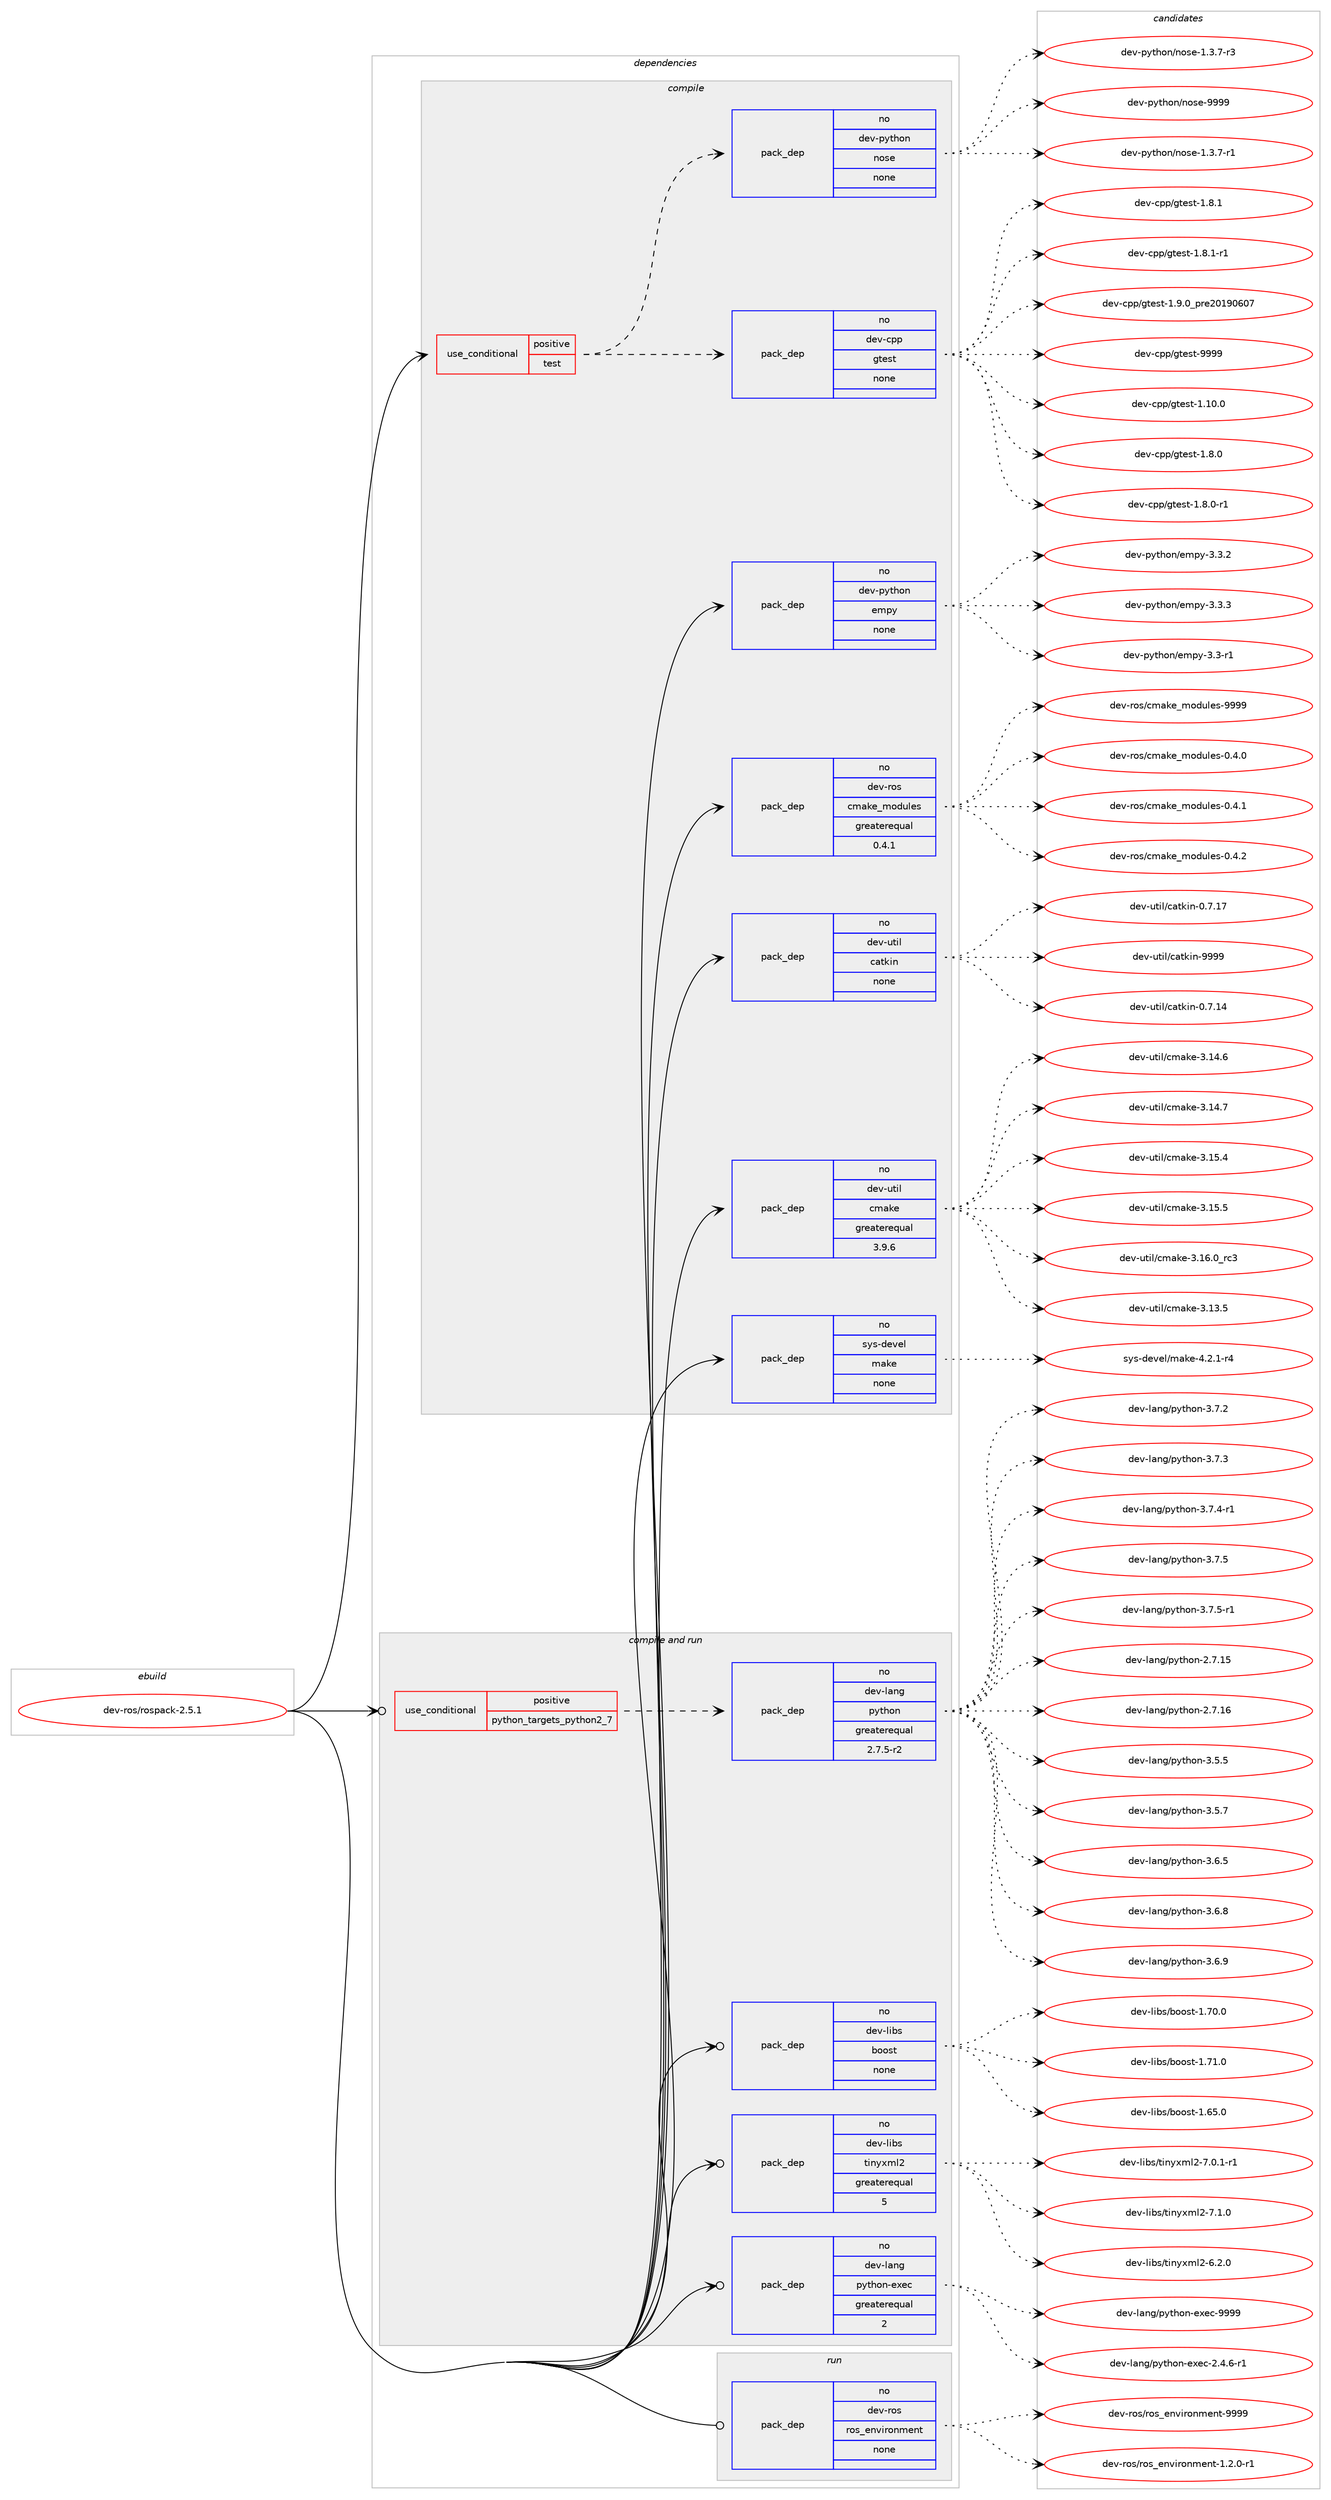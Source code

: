 digraph prolog {

# *************
# Graph options
# *************

newrank=true;
concentrate=true;
compound=true;
graph [rankdir=LR,fontname=Helvetica,fontsize=10,ranksep=1.5];#, ranksep=2.5, nodesep=0.2];
edge  [arrowhead=vee];
node  [fontname=Helvetica,fontsize=10];

# **********
# The ebuild
# **********

subgraph cluster_leftcol {
color=gray;
rank=same;
label=<<i>ebuild</i>>;
id [label="dev-ros/rospack-2.5.1", color=red, width=4, href="../dev-ros/rospack-2.5.1.svg"];
}

# ****************
# The dependencies
# ****************

subgraph cluster_midcol {
color=gray;
label=<<i>dependencies</i>>;
subgraph cluster_compile {
fillcolor="#eeeeee";
style=filled;
label=<<i>compile</i>>;
subgraph cond154828 {
dependency662541 [label=<<TABLE BORDER="0" CELLBORDER="1" CELLSPACING="0" CELLPADDING="4"><TR><TD ROWSPAN="3" CELLPADDING="10">use_conditional</TD></TR><TR><TD>positive</TD></TR><TR><TD>test</TD></TR></TABLE>>, shape=none, color=red];
subgraph pack495807 {
dependency662542 [label=<<TABLE BORDER="0" CELLBORDER="1" CELLSPACING="0" CELLPADDING="4" WIDTH="220"><TR><TD ROWSPAN="6" CELLPADDING="30">pack_dep</TD></TR><TR><TD WIDTH="110">no</TD></TR><TR><TD>dev-cpp</TD></TR><TR><TD>gtest</TD></TR><TR><TD>none</TD></TR><TR><TD></TD></TR></TABLE>>, shape=none, color=blue];
}
dependency662541:e -> dependency662542:w [weight=20,style="dashed",arrowhead="vee"];
subgraph pack495808 {
dependency662543 [label=<<TABLE BORDER="0" CELLBORDER="1" CELLSPACING="0" CELLPADDING="4" WIDTH="220"><TR><TD ROWSPAN="6" CELLPADDING="30">pack_dep</TD></TR><TR><TD WIDTH="110">no</TD></TR><TR><TD>dev-python</TD></TR><TR><TD>nose</TD></TR><TR><TD>none</TD></TR><TR><TD></TD></TR></TABLE>>, shape=none, color=blue];
}
dependency662541:e -> dependency662543:w [weight=20,style="dashed",arrowhead="vee"];
}
id:e -> dependency662541:w [weight=20,style="solid",arrowhead="vee"];
subgraph pack495809 {
dependency662544 [label=<<TABLE BORDER="0" CELLBORDER="1" CELLSPACING="0" CELLPADDING="4" WIDTH="220"><TR><TD ROWSPAN="6" CELLPADDING="30">pack_dep</TD></TR><TR><TD WIDTH="110">no</TD></TR><TR><TD>dev-python</TD></TR><TR><TD>empy</TD></TR><TR><TD>none</TD></TR><TR><TD></TD></TR></TABLE>>, shape=none, color=blue];
}
id:e -> dependency662544:w [weight=20,style="solid",arrowhead="vee"];
subgraph pack495810 {
dependency662545 [label=<<TABLE BORDER="0" CELLBORDER="1" CELLSPACING="0" CELLPADDING="4" WIDTH="220"><TR><TD ROWSPAN="6" CELLPADDING="30">pack_dep</TD></TR><TR><TD WIDTH="110">no</TD></TR><TR><TD>dev-ros</TD></TR><TR><TD>cmake_modules</TD></TR><TR><TD>greaterequal</TD></TR><TR><TD>0.4.1</TD></TR></TABLE>>, shape=none, color=blue];
}
id:e -> dependency662545:w [weight=20,style="solid",arrowhead="vee"];
subgraph pack495811 {
dependency662546 [label=<<TABLE BORDER="0" CELLBORDER="1" CELLSPACING="0" CELLPADDING="4" WIDTH="220"><TR><TD ROWSPAN="6" CELLPADDING="30">pack_dep</TD></TR><TR><TD WIDTH="110">no</TD></TR><TR><TD>dev-util</TD></TR><TR><TD>catkin</TD></TR><TR><TD>none</TD></TR><TR><TD></TD></TR></TABLE>>, shape=none, color=blue];
}
id:e -> dependency662546:w [weight=20,style="solid",arrowhead="vee"];
subgraph pack495812 {
dependency662547 [label=<<TABLE BORDER="0" CELLBORDER="1" CELLSPACING="0" CELLPADDING="4" WIDTH="220"><TR><TD ROWSPAN="6" CELLPADDING="30">pack_dep</TD></TR><TR><TD WIDTH="110">no</TD></TR><TR><TD>dev-util</TD></TR><TR><TD>cmake</TD></TR><TR><TD>greaterequal</TD></TR><TR><TD>3.9.6</TD></TR></TABLE>>, shape=none, color=blue];
}
id:e -> dependency662547:w [weight=20,style="solid",arrowhead="vee"];
subgraph pack495813 {
dependency662548 [label=<<TABLE BORDER="0" CELLBORDER="1" CELLSPACING="0" CELLPADDING="4" WIDTH="220"><TR><TD ROWSPAN="6" CELLPADDING="30">pack_dep</TD></TR><TR><TD WIDTH="110">no</TD></TR><TR><TD>sys-devel</TD></TR><TR><TD>make</TD></TR><TR><TD>none</TD></TR><TR><TD></TD></TR></TABLE>>, shape=none, color=blue];
}
id:e -> dependency662548:w [weight=20,style="solid",arrowhead="vee"];
}
subgraph cluster_compileandrun {
fillcolor="#eeeeee";
style=filled;
label=<<i>compile and run</i>>;
subgraph cond154829 {
dependency662549 [label=<<TABLE BORDER="0" CELLBORDER="1" CELLSPACING="0" CELLPADDING="4"><TR><TD ROWSPAN="3" CELLPADDING="10">use_conditional</TD></TR><TR><TD>positive</TD></TR><TR><TD>python_targets_python2_7</TD></TR></TABLE>>, shape=none, color=red];
subgraph pack495814 {
dependency662550 [label=<<TABLE BORDER="0" CELLBORDER="1" CELLSPACING="0" CELLPADDING="4" WIDTH="220"><TR><TD ROWSPAN="6" CELLPADDING="30">pack_dep</TD></TR><TR><TD WIDTH="110">no</TD></TR><TR><TD>dev-lang</TD></TR><TR><TD>python</TD></TR><TR><TD>greaterequal</TD></TR><TR><TD>2.7.5-r2</TD></TR></TABLE>>, shape=none, color=blue];
}
dependency662549:e -> dependency662550:w [weight=20,style="dashed",arrowhead="vee"];
}
id:e -> dependency662549:w [weight=20,style="solid",arrowhead="odotvee"];
subgraph pack495815 {
dependency662551 [label=<<TABLE BORDER="0" CELLBORDER="1" CELLSPACING="0" CELLPADDING="4" WIDTH="220"><TR><TD ROWSPAN="6" CELLPADDING="30">pack_dep</TD></TR><TR><TD WIDTH="110">no</TD></TR><TR><TD>dev-lang</TD></TR><TR><TD>python-exec</TD></TR><TR><TD>greaterequal</TD></TR><TR><TD>2</TD></TR></TABLE>>, shape=none, color=blue];
}
id:e -> dependency662551:w [weight=20,style="solid",arrowhead="odotvee"];
subgraph pack495816 {
dependency662552 [label=<<TABLE BORDER="0" CELLBORDER="1" CELLSPACING="0" CELLPADDING="4" WIDTH="220"><TR><TD ROWSPAN="6" CELLPADDING="30">pack_dep</TD></TR><TR><TD WIDTH="110">no</TD></TR><TR><TD>dev-libs</TD></TR><TR><TD>boost</TD></TR><TR><TD>none</TD></TR><TR><TD></TD></TR></TABLE>>, shape=none, color=blue];
}
id:e -> dependency662552:w [weight=20,style="solid",arrowhead="odotvee"];
subgraph pack495817 {
dependency662553 [label=<<TABLE BORDER="0" CELLBORDER="1" CELLSPACING="0" CELLPADDING="4" WIDTH="220"><TR><TD ROWSPAN="6" CELLPADDING="30">pack_dep</TD></TR><TR><TD WIDTH="110">no</TD></TR><TR><TD>dev-libs</TD></TR><TR><TD>tinyxml2</TD></TR><TR><TD>greaterequal</TD></TR><TR><TD>5</TD></TR></TABLE>>, shape=none, color=blue];
}
id:e -> dependency662553:w [weight=20,style="solid",arrowhead="odotvee"];
}
subgraph cluster_run {
fillcolor="#eeeeee";
style=filled;
label=<<i>run</i>>;
subgraph pack495818 {
dependency662554 [label=<<TABLE BORDER="0" CELLBORDER="1" CELLSPACING="0" CELLPADDING="4" WIDTH="220"><TR><TD ROWSPAN="6" CELLPADDING="30">pack_dep</TD></TR><TR><TD WIDTH="110">no</TD></TR><TR><TD>dev-ros</TD></TR><TR><TD>ros_environment</TD></TR><TR><TD>none</TD></TR><TR><TD></TD></TR></TABLE>>, shape=none, color=blue];
}
id:e -> dependency662554:w [weight=20,style="solid",arrowhead="odot"];
}
}

# **************
# The candidates
# **************

subgraph cluster_choices {
rank=same;
color=gray;
label=<<i>candidates</i>>;

subgraph choice495807 {
color=black;
nodesep=1;
choice10010111845991121124710311610111511645494649484648 [label="dev-cpp/gtest-1.10.0", color=red, width=4,href="../dev-cpp/gtest-1.10.0.svg"];
choice100101118459911211247103116101115116454946564648 [label="dev-cpp/gtest-1.8.0", color=red, width=4,href="../dev-cpp/gtest-1.8.0.svg"];
choice1001011184599112112471031161011151164549465646484511449 [label="dev-cpp/gtest-1.8.0-r1", color=red, width=4,href="../dev-cpp/gtest-1.8.0-r1.svg"];
choice100101118459911211247103116101115116454946564649 [label="dev-cpp/gtest-1.8.1", color=red, width=4,href="../dev-cpp/gtest-1.8.1.svg"];
choice1001011184599112112471031161011151164549465646494511449 [label="dev-cpp/gtest-1.8.1-r1", color=red, width=4,href="../dev-cpp/gtest-1.8.1-r1.svg"];
choice100101118459911211247103116101115116454946574648951121141015048495748544855 [label="dev-cpp/gtest-1.9.0_pre20190607", color=red, width=4,href="../dev-cpp/gtest-1.9.0_pre20190607.svg"];
choice1001011184599112112471031161011151164557575757 [label="dev-cpp/gtest-9999", color=red, width=4,href="../dev-cpp/gtest-9999.svg"];
dependency662542:e -> choice10010111845991121124710311610111511645494649484648:w [style=dotted,weight="100"];
dependency662542:e -> choice100101118459911211247103116101115116454946564648:w [style=dotted,weight="100"];
dependency662542:e -> choice1001011184599112112471031161011151164549465646484511449:w [style=dotted,weight="100"];
dependency662542:e -> choice100101118459911211247103116101115116454946564649:w [style=dotted,weight="100"];
dependency662542:e -> choice1001011184599112112471031161011151164549465646494511449:w [style=dotted,weight="100"];
dependency662542:e -> choice100101118459911211247103116101115116454946574648951121141015048495748544855:w [style=dotted,weight="100"];
dependency662542:e -> choice1001011184599112112471031161011151164557575757:w [style=dotted,weight="100"];
}
subgraph choice495808 {
color=black;
nodesep=1;
choice10010111845112121116104111110471101111151014549465146554511449 [label="dev-python/nose-1.3.7-r1", color=red, width=4,href="../dev-python/nose-1.3.7-r1.svg"];
choice10010111845112121116104111110471101111151014549465146554511451 [label="dev-python/nose-1.3.7-r3", color=red, width=4,href="../dev-python/nose-1.3.7-r3.svg"];
choice10010111845112121116104111110471101111151014557575757 [label="dev-python/nose-9999", color=red, width=4,href="../dev-python/nose-9999.svg"];
dependency662543:e -> choice10010111845112121116104111110471101111151014549465146554511449:w [style=dotted,weight="100"];
dependency662543:e -> choice10010111845112121116104111110471101111151014549465146554511451:w [style=dotted,weight="100"];
dependency662543:e -> choice10010111845112121116104111110471101111151014557575757:w [style=dotted,weight="100"];
}
subgraph choice495809 {
color=black;
nodesep=1;
choice1001011184511212111610411111047101109112121455146514511449 [label="dev-python/empy-3.3-r1", color=red, width=4,href="../dev-python/empy-3.3-r1.svg"];
choice1001011184511212111610411111047101109112121455146514650 [label="dev-python/empy-3.3.2", color=red, width=4,href="../dev-python/empy-3.3.2.svg"];
choice1001011184511212111610411111047101109112121455146514651 [label="dev-python/empy-3.3.3", color=red, width=4,href="../dev-python/empy-3.3.3.svg"];
dependency662544:e -> choice1001011184511212111610411111047101109112121455146514511449:w [style=dotted,weight="100"];
dependency662544:e -> choice1001011184511212111610411111047101109112121455146514650:w [style=dotted,weight="100"];
dependency662544:e -> choice1001011184511212111610411111047101109112121455146514651:w [style=dotted,weight="100"];
}
subgraph choice495810 {
color=black;
nodesep=1;
choice1001011184511411111547991099710710195109111100117108101115454846524648 [label="dev-ros/cmake_modules-0.4.0", color=red, width=4,href="../dev-ros/cmake_modules-0.4.0.svg"];
choice1001011184511411111547991099710710195109111100117108101115454846524649 [label="dev-ros/cmake_modules-0.4.1", color=red, width=4,href="../dev-ros/cmake_modules-0.4.1.svg"];
choice1001011184511411111547991099710710195109111100117108101115454846524650 [label="dev-ros/cmake_modules-0.4.2", color=red, width=4,href="../dev-ros/cmake_modules-0.4.2.svg"];
choice10010111845114111115479910997107101951091111001171081011154557575757 [label="dev-ros/cmake_modules-9999", color=red, width=4,href="../dev-ros/cmake_modules-9999.svg"];
dependency662545:e -> choice1001011184511411111547991099710710195109111100117108101115454846524648:w [style=dotted,weight="100"];
dependency662545:e -> choice1001011184511411111547991099710710195109111100117108101115454846524649:w [style=dotted,weight="100"];
dependency662545:e -> choice1001011184511411111547991099710710195109111100117108101115454846524650:w [style=dotted,weight="100"];
dependency662545:e -> choice10010111845114111115479910997107101951091111001171081011154557575757:w [style=dotted,weight="100"];
}
subgraph choice495811 {
color=black;
nodesep=1;
choice1001011184511711610510847999711610710511045484655464952 [label="dev-util/catkin-0.7.14", color=red, width=4,href="../dev-util/catkin-0.7.14.svg"];
choice1001011184511711610510847999711610710511045484655464955 [label="dev-util/catkin-0.7.17", color=red, width=4,href="../dev-util/catkin-0.7.17.svg"];
choice100101118451171161051084799971161071051104557575757 [label="dev-util/catkin-9999", color=red, width=4,href="../dev-util/catkin-9999.svg"];
dependency662546:e -> choice1001011184511711610510847999711610710511045484655464952:w [style=dotted,weight="100"];
dependency662546:e -> choice1001011184511711610510847999711610710511045484655464955:w [style=dotted,weight="100"];
dependency662546:e -> choice100101118451171161051084799971161071051104557575757:w [style=dotted,weight="100"];
}
subgraph choice495812 {
color=black;
nodesep=1;
choice1001011184511711610510847991099710710145514649514653 [label="dev-util/cmake-3.13.5", color=red, width=4,href="../dev-util/cmake-3.13.5.svg"];
choice1001011184511711610510847991099710710145514649524654 [label="dev-util/cmake-3.14.6", color=red, width=4,href="../dev-util/cmake-3.14.6.svg"];
choice1001011184511711610510847991099710710145514649524655 [label="dev-util/cmake-3.14.7", color=red, width=4,href="../dev-util/cmake-3.14.7.svg"];
choice1001011184511711610510847991099710710145514649534652 [label="dev-util/cmake-3.15.4", color=red, width=4,href="../dev-util/cmake-3.15.4.svg"];
choice1001011184511711610510847991099710710145514649534653 [label="dev-util/cmake-3.15.5", color=red, width=4,href="../dev-util/cmake-3.15.5.svg"];
choice1001011184511711610510847991099710710145514649544648951149951 [label="dev-util/cmake-3.16.0_rc3", color=red, width=4,href="../dev-util/cmake-3.16.0_rc3.svg"];
dependency662547:e -> choice1001011184511711610510847991099710710145514649514653:w [style=dotted,weight="100"];
dependency662547:e -> choice1001011184511711610510847991099710710145514649524654:w [style=dotted,weight="100"];
dependency662547:e -> choice1001011184511711610510847991099710710145514649524655:w [style=dotted,weight="100"];
dependency662547:e -> choice1001011184511711610510847991099710710145514649534652:w [style=dotted,weight="100"];
dependency662547:e -> choice1001011184511711610510847991099710710145514649534653:w [style=dotted,weight="100"];
dependency662547:e -> choice1001011184511711610510847991099710710145514649544648951149951:w [style=dotted,weight="100"];
}
subgraph choice495813 {
color=black;
nodesep=1;
choice1151211154510010111810110847109971071014552465046494511452 [label="sys-devel/make-4.2.1-r4", color=red, width=4,href="../sys-devel/make-4.2.1-r4.svg"];
dependency662548:e -> choice1151211154510010111810110847109971071014552465046494511452:w [style=dotted,weight="100"];
}
subgraph choice495814 {
color=black;
nodesep=1;
choice10010111845108971101034711212111610411111045504655464953 [label="dev-lang/python-2.7.15", color=red, width=4,href="../dev-lang/python-2.7.15.svg"];
choice10010111845108971101034711212111610411111045504655464954 [label="dev-lang/python-2.7.16", color=red, width=4,href="../dev-lang/python-2.7.16.svg"];
choice100101118451089711010347112121116104111110455146534653 [label="dev-lang/python-3.5.5", color=red, width=4,href="../dev-lang/python-3.5.5.svg"];
choice100101118451089711010347112121116104111110455146534655 [label="dev-lang/python-3.5.7", color=red, width=4,href="../dev-lang/python-3.5.7.svg"];
choice100101118451089711010347112121116104111110455146544653 [label="dev-lang/python-3.6.5", color=red, width=4,href="../dev-lang/python-3.6.5.svg"];
choice100101118451089711010347112121116104111110455146544656 [label="dev-lang/python-3.6.8", color=red, width=4,href="../dev-lang/python-3.6.8.svg"];
choice100101118451089711010347112121116104111110455146544657 [label="dev-lang/python-3.6.9", color=red, width=4,href="../dev-lang/python-3.6.9.svg"];
choice100101118451089711010347112121116104111110455146554650 [label="dev-lang/python-3.7.2", color=red, width=4,href="../dev-lang/python-3.7.2.svg"];
choice100101118451089711010347112121116104111110455146554651 [label="dev-lang/python-3.7.3", color=red, width=4,href="../dev-lang/python-3.7.3.svg"];
choice1001011184510897110103471121211161041111104551465546524511449 [label="dev-lang/python-3.7.4-r1", color=red, width=4,href="../dev-lang/python-3.7.4-r1.svg"];
choice100101118451089711010347112121116104111110455146554653 [label="dev-lang/python-3.7.5", color=red, width=4,href="../dev-lang/python-3.7.5.svg"];
choice1001011184510897110103471121211161041111104551465546534511449 [label="dev-lang/python-3.7.5-r1", color=red, width=4,href="../dev-lang/python-3.7.5-r1.svg"];
dependency662550:e -> choice10010111845108971101034711212111610411111045504655464953:w [style=dotted,weight="100"];
dependency662550:e -> choice10010111845108971101034711212111610411111045504655464954:w [style=dotted,weight="100"];
dependency662550:e -> choice100101118451089711010347112121116104111110455146534653:w [style=dotted,weight="100"];
dependency662550:e -> choice100101118451089711010347112121116104111110455146534655:w [style=dotted,weight="100"];
dependency662550:e -> choice100101118451089711010347112121116104111110455146544653:w [style=dotted,weight="100"];
dependency662550:e -> choice100101118451089711010347112121116104111110455146544656:w [style=dotted,weight="100"];
dependency662550:e -> choice100101118451089711010347112121116104111110455146544657:w [style=dotted,weight="100"];
dependency662550:e -> choice100101118451089711010347112121116104111110455146554650:w [style=dotted,weight="100"];
dependency662550:e -> choice100101118451089711010347112121116104111110455146554651:w [style=dotted,weight="100"];
dependency662550:e -> choice1001011184510897110103471121211161041111104551465546524511449:w [style=dotted,weight="100"];
dependency662550:e -> choice100101118451089711010347112121116104111110455146554653:w [style=dotted,weight="100"];
dependency662550:e -> choice1001011184510897110103471121211161041111104551465546534511449:w [style=dotted,weight="100"];
}
subgraph choice495815 {
color=black;
nodesep=1;
choice10010111845108971101034711212111610411111045101120101994550465246544511449 [label="dev-lang/python-exec-2.4.6-r1", color=red, width=4,href="../dev-lang/python-exec-2.4.6-r1.svg"];
choice10010111845108971101034711212111610411111045101120101994557575757 [label="dev-lang/python-exec-9999", color=red, width=4,href="../dev-lang/python-exec-9999.svg"];
dependency662551:e -> choice10010111845108971101034711212111610411111045101120101994550465246544511449:w [style=dotted,weight="100"];
dependency662551:e -> choice10010111845108971101034711212111610411111045101120101994557575757:w [style=dotted,weight="100"];
}
subgraph choice495816 {
color=black;
nodesep=1;
choice1001011184510810598115479811111111511645494654534648 [label="dev-libs/boost-1.65.0", color=red, width=4,href="../dev-libs/boost-1.65.0.svg"];
choice1001011184510810598115479811111111511645494655484648 [label="dev-libs/boost-1.70.0", color=red, width=4,href="../dev-libs/boost-1.70.0.svg"];
choice1001011184510810598115479811111111511645494655494648 [label="dev-libs/boost-1.71.0", color=red, width=4,href="../dev-libs/boost-1.71.0.svg"];
dependency662552:e -> choice1001011184510810598115479811111111511645494654534648:w [style=dotted,weight="100"];
dependency662552:e -> choice1001011184510810598115479811111111511645494655484648:w [style=dotted,weight="100"];
dependency662552:e -> choice1001011184510810598115479811111111511645494655494648:w [style=dotted,weight="100"];
}
subgraph choice495817 {
color=black;
nodesep=1;
choice10010111845108105981154711610511012112010910850455446504648 [label="dev-libs/tinyxml2-6.2.0", color=red, width=4,href="../dev-libs/tinyxml2-6.2.0.svg"];
choice100101118451081059811547116105110121120109108504555464846494511449 [label="dev-libs/tinyxml2-7.0.1-r1", color=red, width=4,href="../dev-libs/tinyxml2-7.0.1-r1.svg"];
choice10010111845108105981154711610511012112010910850455546494648 [label="dev-libs/tinyxml2-7.1.0", color=red, width=4,href="../dev-libs/tinyxml2-7.1.0.svg"];
dependency662553:e -> choice10010111845108105981154711610511012112010910850455446504648:w [style=dotted,weight="100"];
dependency662553:e -> choice100101118451081059811547116105110121120109108504555464846494511449:w [style=dotted,weight="100"];
dependency662553:e -> choice10010111845108105981154711610511012112010910850455546494648:w [style=dotted,weight="100"];
}
subgraph choice495818 {
color=black;
nodesep=1;
choice1001011184511411111547114111115951011101181051141111101091011101164549465046484511449 [label="dev-ros/ros_environment-1.2.0-r1", color=red, width=4,href="../dev-ros/ros_environment-1.2.0-r1.svg"];
choice1001011184511411111547114111115951011101181051141111101091011101164557575757 [label="dev-ros/ros_environment-9999", color=red, width=4,href="../dev-ros/ros_environment-9999.svg"];
dependency662554:e -> choice1001011184511411111547114111115951011101181051141111101091011101164549465046484511449:w [style=dotted,weight="100"];
dependency662554:e -> choice1001011184511411111547114111115951011101181051141111101091011101164557575757:w [style=dotted,weight="100"];
}
}

}

